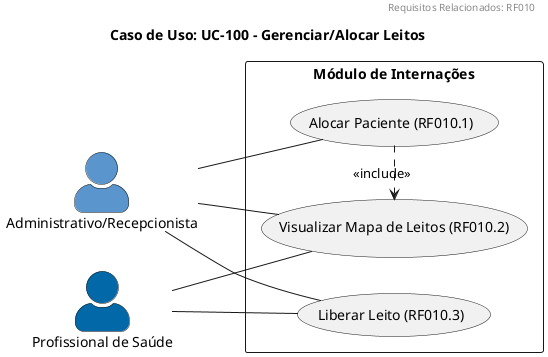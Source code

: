 @startuml

header
Requisitos Relacionados: RF010
end header

title Caso de Uso: UC-100 - Gerenciar/Alocar Leitos

left to right direction
skinparam actorStyle awesome

actor #5A96CD "Administrativo/Recepcionista" as Admin
actor #0368A7 "Profissional de Saúde" as Prof

rectangle "Módulo de Internações" {
    usecase "Visualizar Mapa de Leitos (RF010.2)" as UC_Mapa
    usecase "Alocar Paciente (RF010.1)" as UC_Alocar
    usecase "Liberar Leito (RF010.3)" as UC_Liberar
}

Admin -- UC_Mapa
Admin -- UC_Alocar
Admin -- UC_Liberar

Prof -- UC_Mapa
Prof -- UC_Liberar

UC_Alocar .> UC_Mapa : <<include>>
@enduml
